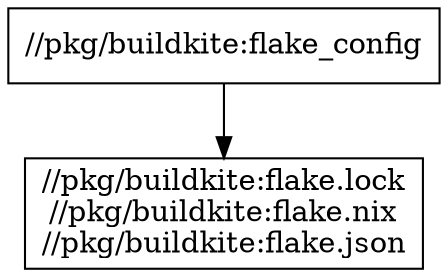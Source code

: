 digraph mygraph {
  node [shape=box];
  "//pkg/buildkite:flake_config"
  "//pkg/buildkite:flake_config" -> "//pkg/buildkite:flake.lock\n//pkg/buildkite:flake.nix\n//pkg/buildkite:flake.json"
  "//pkg/buildkite:flake.lock\n//pkg/buildkite:flake.nix\n//pkg/buildkite:flake.json"
}
